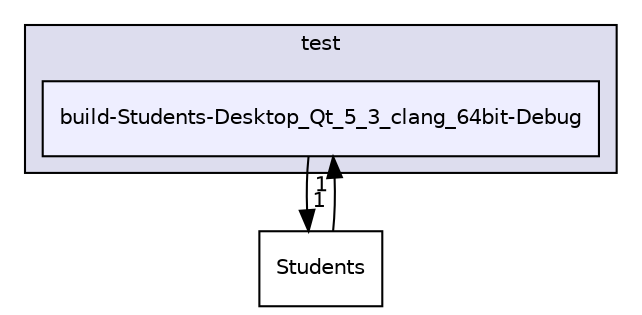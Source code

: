 digraph "test/build-Students-Desktop_Qt_5_3_clang_64bit-Debug" {
  compound=true
  node [ fontsize="10", fontname="Helvetica"];
  edge [ labelfontsize="10", labelfontname="Helvetica"];
  subgraph clusterdir_13e138d54eb8818da29c3992edef070a {
    graph [ bgcolor="#ddddee", pencolor="black", label="test" fontname="Helvetica", fontsize="10", URL="dir_13e138d54eb8818da29c3992edef070a.html"]
  dir_a9d6bf7b8fe6c027b1e3b8c78c491076 [shape=box, label="build-Students-Desktop_Qt_5_3_clang_64bit-Debug", style="filled", fillcolor="#eeeeff", pencolor="black", URL="dir_a9d6bf7b8fe6c027b1e3b8c78c491076.html"];
  }
  dir_ace71363cbc2abb0941bd4fad4a29151 [shape=box label="Students" URL="dir_ace71363cbc2abb0941bd4fad4a29151.html"];
  dir_ace71363cbc2abb0941bd4fad4a29151->dir_a9d6bf7b8fe6c027b1e3b8c78c491076 [headlabel="1", labeldistance=1.5 headhref="dir_000004_000005.html"];
  dir_a9d6bf7b8fe6c027b1e3b8c78c491076->dir_ace71363cbc2abb0941bd4fad4a29151 [headlabel="1", labeldistance=1.5 headhref="dir_000005_000004.html"];
}

